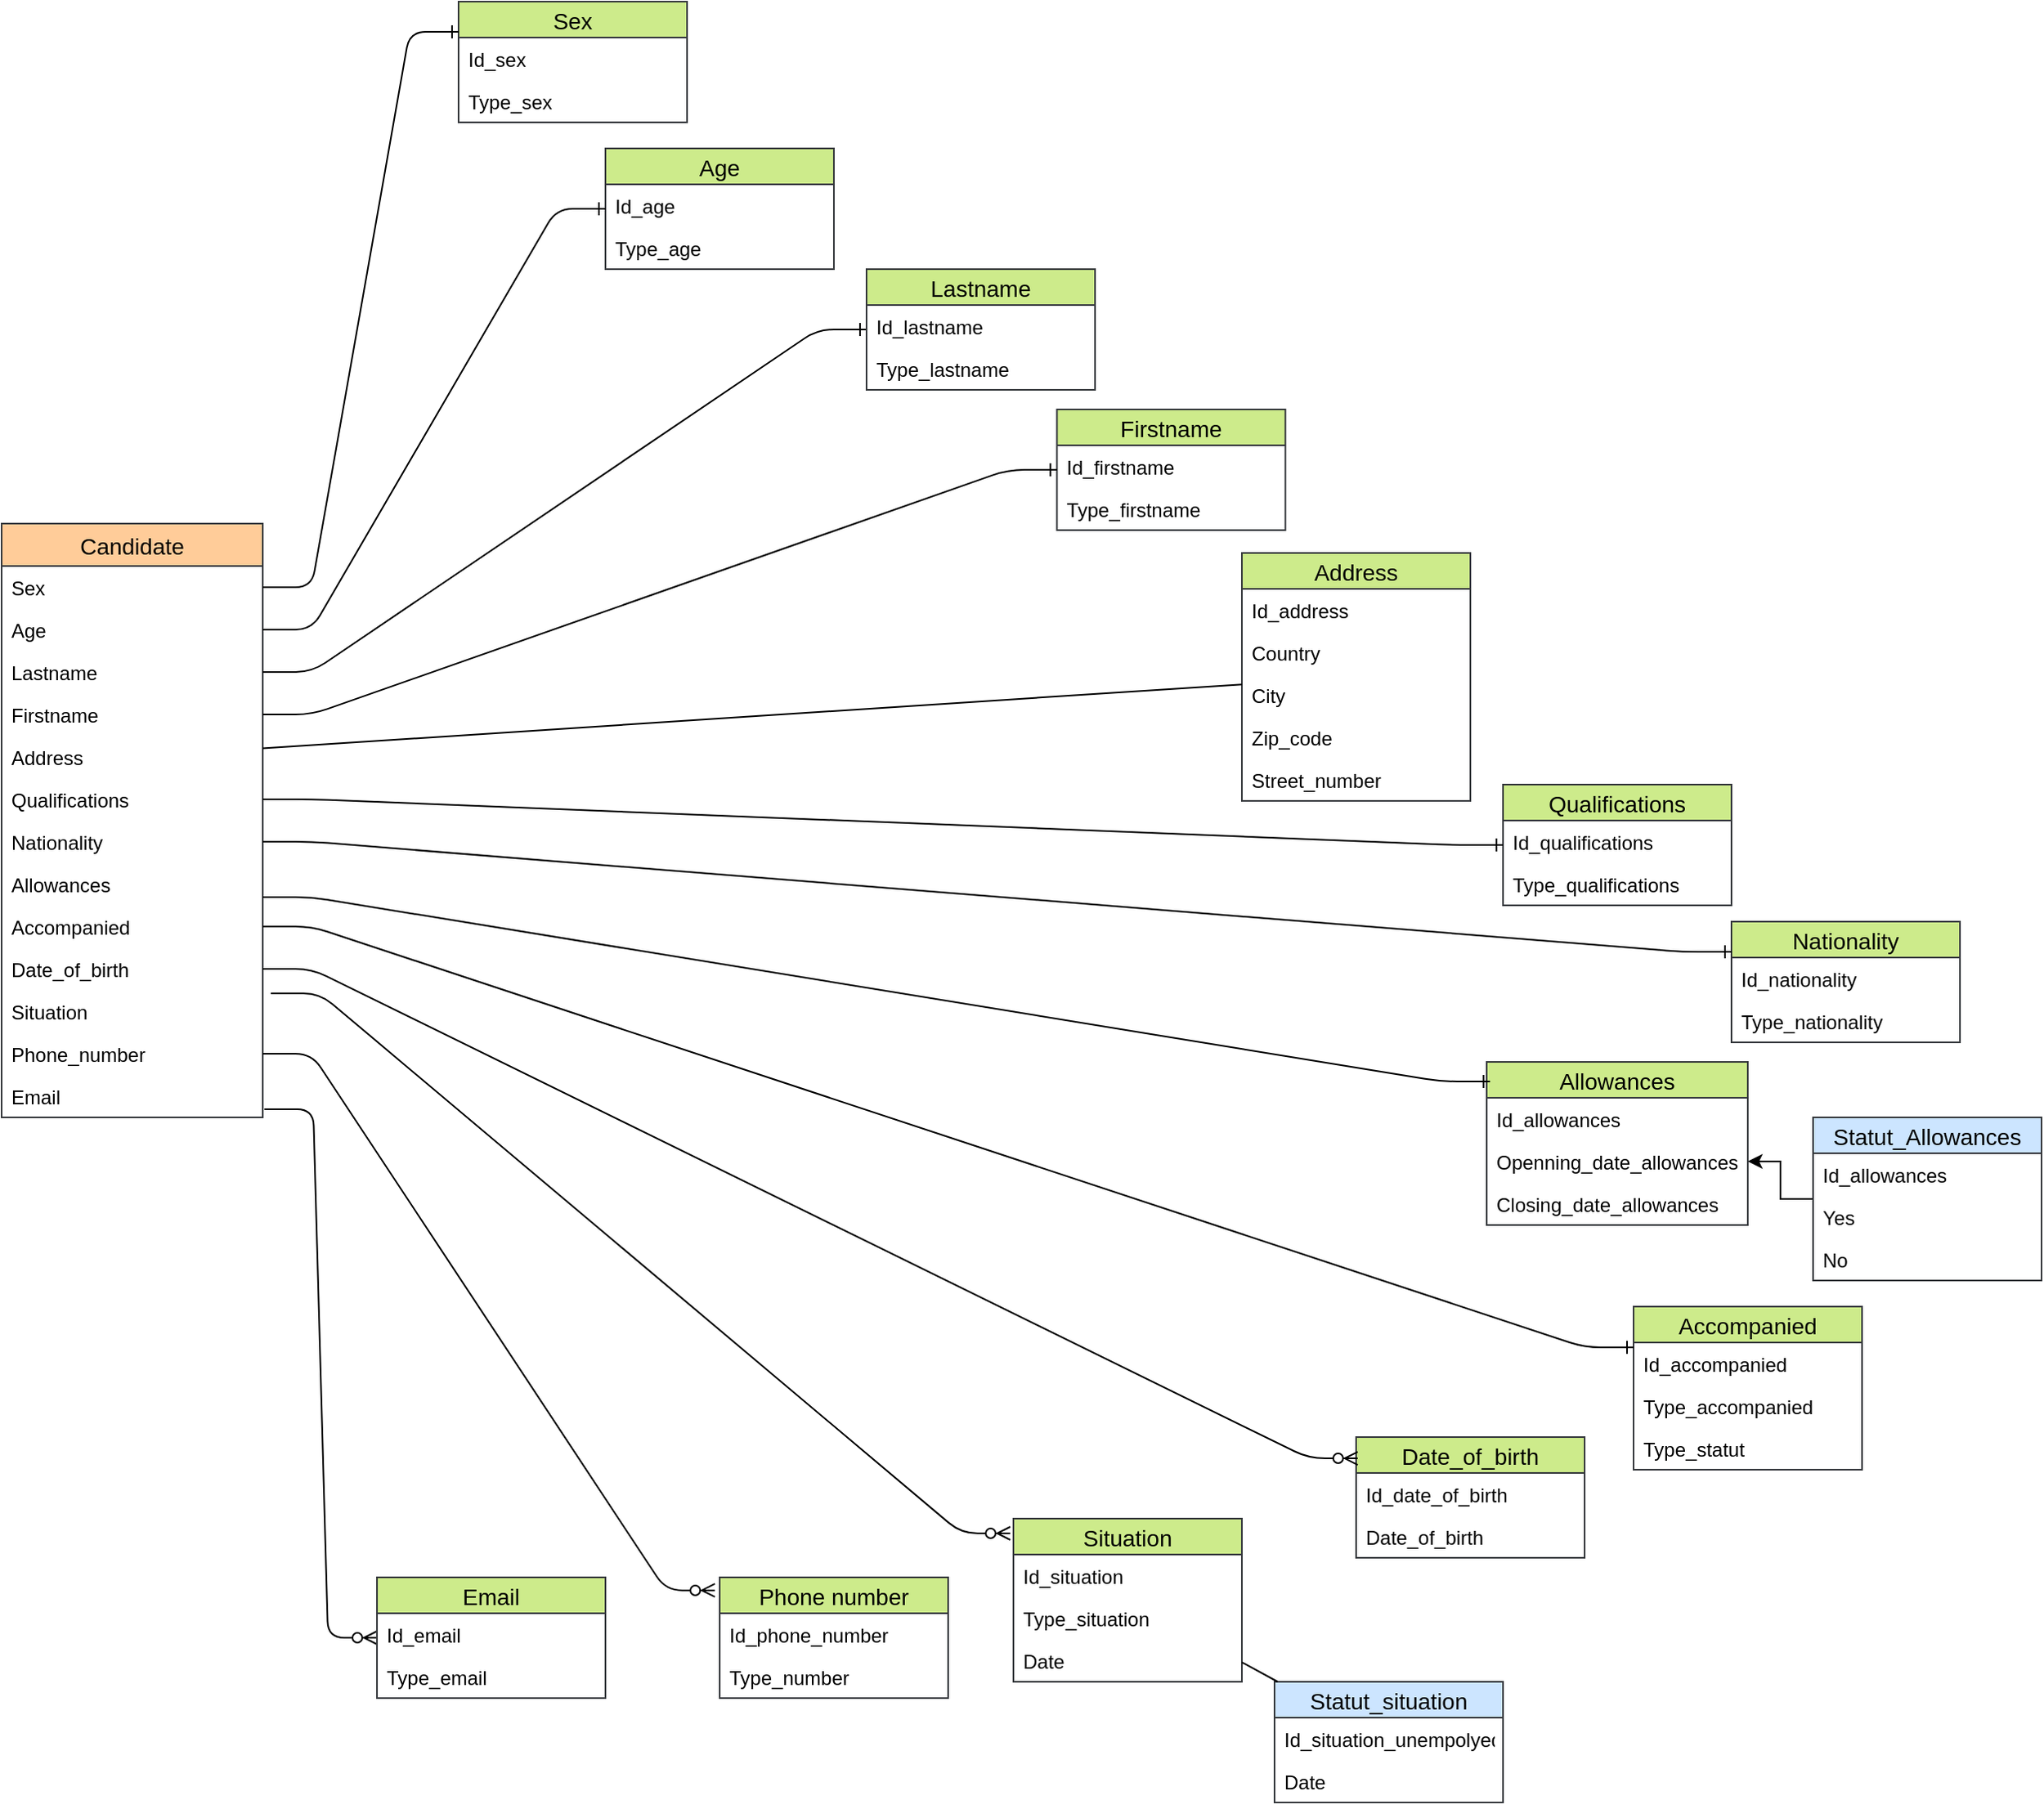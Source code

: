 <mxfile version="12.5.1" type="github">
  <diagram id="f9rgO7tW_Q6X_5ma1GfF" name="Page-1">
    <mxGraphModel dx="1896" dy="2228" grid="1" gridSize="10" guides="1" tooltips="1" connect="1" arrows="1" fold="1" page="1" pageScale="1" pageWidth="827" pageHeight="1169" math="0" shadow="0">
      <root>
        <mxCell id="0"/>
        <mxCell id="1" parent="0"/>
        <mxCell id="xTXywJWbaomLgJAZ1WSN-1" value="Candidate" style="swimlane;fontStyle=0;childLayout=stackLayout;horizontal=1;startSize=26;fillColor=#ffcc99;horizontalStack=0;resizeParent=1;resizeParentMax=0;resizeLast=0;collapsible=1;marginBottom=0;swimlaneFillColor=#ffffff;align=center;fontSize=14;strokeColor=#36393d;" parent="1" vertex="1">
          <mxGeometry x="40" y="40" width="160" height="364" as="geometry"/>
        </mxCell>
        <mxCell id="xTXywJWbaomLgJAZ1WSN-2" value="Sex" style="text;strokeColor=none;fillColor=none;spacingLeft=4;spacingRight=4;overflow=hidden;rotatable=0;points=[[0,0.5],[1,0.5]];portConstraint=eastwest;fontSize=12;" parent="xTXywJWbaomLgJAZ1WSN-1" vertex="1">
          <mxGeometry y="26" width="160" height="26" as="geometry"/>
        </mxCell>
        <mxCell id="xTXywJWbaomLgJAZ1WSN-3" value="Age" style="text;strokeColor=none;fillColor=none;spacingLeft=4;spacingRight=4;overflow=hidden;rotatable=0;points=[[0,0.5],[1,0.5]];portConstraint=eastwest;fontSize=12;" parent="xTXywJWbaomLgJAZ1WSN-1" vertex="1">
          <mxGeometry y="52" width="160" height="26" as="geometry"/>
        </mxCell>
        <mxCell id="xTXywJWbaomLgJAZ1WSN-4" value="Lastname" style="text;strokeColor=none;fillColor=none;spacingLeft=4;spacingRight=4;overflow=hidden;rotatable=0;points=[[0,0.5],[1,0.5]];portConstraint=eastwest;fontSize=12;" parent="xTXywJWbaomLgJAZ1WSN-1" vertex="1">
          <mxGeometry y="78" width="160" height="26" as="geometry"/>
        </mxCell>
        <mxCell id="xTXywJWbaomLgJAZ1WSN-5" value="Firstname" style="text;strokeColor=none;fillColor=none;spacingLeft=4;spacingRight=4;overflow=hidden;rotatable=0;points=[[0,0.5],[1,0.5]];portConstraint=eastwest;fontSize=12;" parent="xTXywJWbaomLgJAZ1WSN-1" vertex="1">
          <mxGeometry y="104" width="160" height="26" as="geometry"/>
        </mxCell>
        <mxCell id="xTXywJWbaomLgJAZ1WSN-6" value="Address" style="text;strokeColor=none;fillColor=none;spacingLeft=4;spacingRight=4;overflow=hidden;rotatable=0;points=[[0,0.5],[1,0.5]];portConstraint=eastwest;fontSize=12;" parent="xTXywJWbaomLgJAZ1WSN-1" vertex="1">
          <mxGeometry y="130" width="160" height="26" as="geometry"/>
        </mxCell>
        <mxCell id="xTXywJWbaomLgJAZ1WSN-7" value="Qualifications" style="text;strokeColor=none;fillColor=none;spacingLeft=4;spacingRight=4;overflow=hidden;rotatable=0;points=[[0,0.5],[1,0.5]];portConstraint=eastwest;fontSize=12;" parent="xTXywJWbaomLgJAZ1WSN-1" vertex="1">
          <mxGeometry y="156" width="160" height="26" as="geometry"/>
        </mxCell>
        <mxCell id="xTXywJWbaomLgJAZ1WSN-8" value="Nationality" style="text;strokeColor=none;fillColor=none;spacingLeft=4;spacingRight=4;overflow=hidden;rotatable=0;points=[[0,0.5],[1,0.5]];portConstraint=eastwest;fontSize=12;" parent="xTXywJWbaomLgJAZ1WSN-1" vertex="1">
          <mxGeometry y="182" width="160" height="26" as="geometry"/>
        </mxCell>
        <mxCell id="xTXywJWbaomLgJAZ1WSN-9" value="Allowances" style="text;strokeColor=none;fillColor=none;spacingLeft=4;spacingRight=4;overflow=hidden;rotatable=0;points=[[0,0.5],[1,0.5]];portConstraint=eastwest;fontSize=12;" parent="xTXywJWbaomLgJAZ1WSN-1" vertex="1">
          <mxGeometry y="208" width="160" height="26" as="geometry"/>
        </mxCell>
        <mxCell id="xTXywJWbaomLgJAZ1WSN-10" value="Accompanied" style="text;strokeColor=none;fillColor=none;spacingLeft=4;spacingRight=4;overflow=hidden;rotatable=0;points=[[0,0.5],[1,0.5]];portConstraint=eastwest;fontSize=12;" parent="xTXywJWbaomLgJAZ1WSN-1" vertex="1">
          <mxGeometry y="234" width="160" height="26" as="geometry"/>
        </mxCell>
        <mxCell id="xTXywJWbaomLgJAZ1WSN-11" value="Date_of_birth" style="text;strokeColor=none;fillColor=none;spacingLeft=4;spacingRight=4;overflow=hidden;rotatable=0;points=[[0,0.5],[1,0.5]];portConstraint=eastwest;fontSize=12;" parent="xTXywJWbaomLgJAZ1WSN-1" vertex="1">
          <mxGeometry y="260" width="160" height="26" as="geometry"/>
        </mxCell>
        <mxCell id="xTXywJWbaomLgJAZ1WSN-120" value="Situation" style="text;strokeColor=none;fillColor=none;spacingLeft=4;spacingRight=4;overflow=hidden;rotatable=0;points=[[0,0.5],[1,0.5]];portConstraint=eastwest;fontSize=12;" parent="xTXywJWbaomLgJAZ1WSN-1" vertex="1">
          <mxGeometry y="286" width="160" height="26" as="geometry"/>
        </mxCell>
        <mxCell id="xTXywJWbaomLgJAZ1WSN-182" value="Phone_number" style="text;strokeColor=none;fillColor=none;spacingLeft=4;spacingRight=4;overflow=hidden;rotatable=0;points=[[0,0.5],[1,0.5]];portConstraint=eastwest;fontSize=12;" parent="xTXywJWbaomLgJAZ1WSN-1" vertex="1">
          <mxGeometry y="312" width="160" height="26" as="geometry"/>
        </mxCell>
        <mxCell id="xTXywJWbaomLgJAZ1WSN-191" value="Email" style="text;strokeColor=none;fillColor=none;spacingLeft=4;spacingRight=4;overflow=hidden;rotatable=0;points=[[0,0.5],[1,0.5]];portConstraint=eastwest;fontSize=12;" parent="xTXywJWbaomLgJAZ1WSN-1" vertex="1">
          <mxGeometry y="338" width="160" height="26" as="geometry"/>
        </mxCell>
        <mxCell id="xTXywJWbaomLgJAZ1WSN-14" value="Sex" style="swimlane;fontStyle=0;childLayout=stackLayout;horizontal=1;startSize=22;fillColor=#cdeb8b;horizontalStack=0;resizeParent=1;resizeParentMax=0;resizeLast=0;collapsible=1;marginBottom=0;swimlaneFillColor=#ffffff;align=center;fontSize=14;strokeColor=#36393d;" parent="1" vertex="1">
          <mxGeometry x="320" y="-280" width="140" height="74" as="geometry"/>
        </mxCell>
        <mxCell id="xTXywJWbaomLgJAZ1WSN-16" value="Id_sex" style="text;strokeColor=none;fillColor=none;spacingLeft=4;spacingRight=4;overflow=hidden;rotatable=0;points=[[0,0.5],[1,0.5]];portConstraint=eastwest;fontSize=12;" parent="xTXywJWbaomLgJAZ1WSN-14" vertex="1">
          <mxGeometry y="22" width="140" height="26" as="geometry"/>
        </mxCell>
        <mxCell id="xTXywJWbaomLgJAZ1WSN-18" value="Type_sex" style="text;strokeColor=none;fillColor=none;spacingLeft=4;spacingRight=4;overflow=hidden;rotatable=0;points=[[0,0.5],[1,0.5]];portConstraint=eastwest;fontSize=12;" parent="xTXywJWbaomLgJAZ1WSN-14" vertex="1">
          <mxGeometry y="48" width="140" height="26" as="geometry"/>
        </mxCell>
        <mxCell id="xTXywJWbaomLgJAZ1WSN-26" value="Accompanied" style="swimlane;fontStyle=0;childLayout=stackLayout;horizontal=1;startSize=22;fillColor=#cdeb8b;horizontalStack=0;resizeParent=1;resizeParentMax=0;resizeLast=0;collapsible=1;marginBottom=0;swimlaneFillColor=#ffffff;align=center;fontSize=14;strokeColor=#36393d;" parent="1" vertex="1">
          <mxGeometry x="1040" y="520" width="140" height="100" as="geometry"/>
        </mxCell>
        <mxCell id="xTXywJWbaomLgJAZ1WSN-27" value="Id_accompanied" style="text;strokeColor=none;fillColor=none;spacingLeft=4;spacingRight=4;overflow=hidden;rotatable=0;points=[[0,0.5],[1,0.5]];portConstraint=eastwest;fontSize=12;" parent="xTXywJWbaomLgJAZ1WSN-26" vertex="1">
          <mxGeometry y="22" width="140" height="26" as="geometry"/>
        </mxCell>
        <mxCell id="xTXywJWbaomLgJAZ1WSN-132" value="Type_accompanied" style="text;strokeColor=none;fillColor=none;spacingLeft=4;spacingRight=4;overflow=hidden;rotatable=0;points=[[0,0.5],[1,0.5]];portConstraint=eastwest;fontSize=12;" parent="xTXywJWbaomLgJAZ1WSN-26" vertex="1">
          <mxGeometry y="48" width="140" height="26" as="geometry"/>
        </mxCell>
        <mxCell id="xTXywJWbaomLgJAZ1WSN-156" value="Type_statut" style="text;strokeColor=none;fillColor=none;spacingLeft=4;spacingRight=4;overflow=hidden;rotatable=0;points=[[0,0.5],[1,0.5]];portConstraint=eastwest;fontSize=12;" parent="xTXywJWbaomLgJAZ1WSN-26" vertex="1">
          <mxGeometry y="74" width="140" height="26" as="geometry"/>
        </mxCell>
        <mxCell id="xTXywJWbaomLgJAZ1WSN-33" value="" style="edgeStyle=entityRelationEdgeStyle;fontSize=12;html=1;endArrow=ERone;endFill=1;entryX=0;entryY=0.25;entryDx=0;entryDy=0;" parent="1" source="xTXywJWbaomLgJAZ1WSN-10" target="xTXywJWbaomLgJAZ1WSN-26" edge="1">
          <mxGeometry width="100" height="100" relative="1" as="geometry">
            <mxPoint x="190" y="511" as="sourcePoint"/>
            <mxPoint x="290" y="411" as="targetPoint"/>
          </mxGeometry>
        </mxCell>
        <mxCell id="xTXywJWbaomLgJAZ1WSN-20" value="" style="edgeStyle=entityRelationEdgeStyle;fontSize=12;html=1;endArrow=ERone;endFill=1;entryX=0;entryY=0.25;entryDx=0;entryDy=0;" parent="1" source="xTXywJWbaomLgJAZ1WSN-2" target="xTXywJWbaomLgJAZ1WSN-14" edge="1">
          <mxGeometry width="100" height="100" relative="1" as="geometry">
            <mxPoint x="170" y="151" as="sourcePoint"/>
            <mxPoint x="270" y="51" as="targetPoint"/>
          </mxGeometry>
        </mxCell>
        <mxCell id="xTXywJWbaomLgJAZ1WSN-43" value="Allowances" style="swimlane;fontStyle=0;childLayout=stackLayout;horizontal=1;startSize=22;fillColor=#cdeb8b;horizontalStack=0;resizeParent=1;resizeParentMax=0;resizeLast=0;collapsible=1;marginBottom=0;swimlaneFillColor=#ffffff;align=center;fontSize=14;strokeColor=#36393d;" parent="1" vertex="1">
          <mxGeometry x="950" y="370" width="160" height="100" as="geometry"/>
        </mxCell>
        <mxCell id="xTXywJWbaomLgJAZ1WSN-44" value="Id_allowances" style="text;strokeColor=none;fillColor=none;spacingLeft=4;spacingRight=4;overflow=hidden;rotatable=0;points=[[0,0.5],[1,0.5]];portConstraint=eastwest;fontSize=12;" parent="xTXywJWbaomLgJAZ1WSN-43" vertex="1">
          <mxGeometry y="22" width="160" height="26" as="geometry"/>
        </mxCell>
        <mxCell id="xTXywJWbaomLgJAZ1WSN-45" value="Openning_date_allowances" style="text;strokeColor=none;fillColor=none;spacingLeft=4;spacingRight=4;overflow=hidden;rotatable=0;points=[[0,0.5],[1,0.5]];portConstraint=eastwest;fontSize=12;" parent="xTXywJWbaomLgJAZ1WSN-43" vertex="1">
          <mxGeometry y="48" width="160" height="26" as="geometry"/>
        </mxCell>
        <mxCell id="xTXywJWbaomLgJAZ1WSN-46" value="Closing_date_allowances" style="text;strokeColor=none;fillColor=none;spacingLeft=4;spacingRight=4;overflow=hidden;rotatable=0;points=[[0,0.5],[1,0.5]];portConstraint=eastwest;fontSize=12;" parent="xTXywJWbaomLgJAZ1WSN-43" vertex="1">
          <mxGeometry y="74" width="160" height="26" as="geometry"/>
        </mxCell>
        <mxCell id="xTXywJWbaomLgJAZ1WSN-47" value="" style="edgeStyle=entityRelationEdgeStyle;fontSize=12;html=1;endArrow=ERone;endFill=1;exitX=1;exitY=0.808;exitDx=0;exitDy=0;exitPerimeter=0;entryX=0.013;entryY=0.12;entryDx=0;entryDy=0;entryPerimeter=0;" parent="1" source="xTXywJWbaomLgJAZ1WSN-9" target="xTXywJWbaomLgJAZ1WSN-43" edge="1">
          <mxGeometry width="100" height="100" relative="1" as="geometry">
            <mxPoint x="190" y="440" as="sourcePoint"/>
            <mxPoint x="290" y="340" as="targetPoint"/>
          </mxGeometry>
        </mxCell>
        <mxCell id="xTXywJWbaomLgJAZ1WSN-52" value="Nationality" style="swimlane;fontStyle=0;childLayout=stackLayout;horizontal=1;startSize=22;fillColor=#cdeb8b;horizontalStack=0;resizeParent=1;resizeParentMax=0;resizeLast=0;collapsible=1;marginBottom=0;swimlaneFillColor=#ffffff;align=center;fontSize=14;strokeColor=#36393d;" parent="1" vertex="1">
          <mxGeometry x="1100" y="284" width="140" height="74" as="geometry"/>
        </mxCell>
        <mxCell id="xTXywJWbaomLgJAZ1WSN-53" value="Id_nationality" style="text;strokeColor=none;fillColor=none;spacingLeft=4;spacingRight=4;overflow=hidden;rotatable=0;points=[[0,0.5],[1,0.5]];portConstraint=eastwest;fontSize=12;" parent="xTXywJWbaomLgJAZ1WSN-52" vertex="1">
          <mxGeometry y="22" width="140" height="26" as="geometry"/>
        </mxCell>
        <mxCell id="xTXywJWbaomLgJAZ1WSN-90" value="Type_nationality" style="text;strokeColor=none;fillColor=none;spacingLeft=4;spacingRight=4;overflow=hidden;rotatable=0;points=[[0,0.5],[1,0.5]];portConstraint=eastwest;fontSize=12;" parent="xTXywJWbaomLgJAZ1WSN-52" vertex="1">
          <mxGeometry y="48" width="140" height="26" as="geometry"/>
        </mxCell>
        <mxCell id="xTXywJWbaomLgJAZ1WSN-56" value="Qualifications" style="swimlane;fontStyle=0;childLayout=stackLayout;horizontal=1;startSize=22;fillColor=#cdeb8b;horizontalStack=0;resizeParent=1;resizeParentMax=0;resizeLast=0;collapsible=1;marginBottom=0;swimlaneFillColor=#ffffff;align=center;fontSize=14;strokeColor=#36393d;" parent="1" vertex="1">
          <mxGeometry x="960" y="200" width="140" height="74" as="geometry"/>
        </mxCell>
        <mxCell id="xTXywJWbaomLgJAZ1WSN-57" value="Id_qualifications" style="text;strokeColor=none;fillColor=none;spacingLeft=4;spacingRight=4;overflow=hidden;rotatable=0;points=[[0,0.5],[1,0.5]];portConstraint=eastwest;fontSize=12;" parent="xTXywJWbaomLgJAZ1WSN-56" vertex="1">
          <mxGeometry y="22" width="140" height="26" as="geometry"/>
        </mxCell>
        <mxCell id="xTXywJWbaomLgJAZ1WSN-91" value="Type_qualifications" style="text;strokeColor=none;fillColor=none;spacingLeft=4;spacingRight=4;overflow=hidden;rotatable=0;points=[[0,0.5],[1,0.5]];portConstraint=eastwest;fontSize=12;" parent="xTXywJWbaomLgJAZ1WSN-56" vertex="1">
          <mxGeometry y="48" width="140" height="26" as="geometry"/>
        </mxCell>
        <mxCell id="xTXywJWbaomLgJAZ1WSN-60" value="Address" style="swimlane;fontStyle=0;childLayout=stackLayout;horizontal=1;startSize=22;fillColor=#cdeb8b;horizontalStack=0;resizeParent=1;resizeParentMax=0;resizeLast=0;collapsible=1;marginBottom=0;swimlaneFillColor=#ffffff;align=center;fontSize=14;strokeColor=#36393d;" parent="1" vertex="1">
          <mxGeometry x="800" y="58" width="140" height="152" as="geometry"/>
        </mxCell>
        <mxCell id="xTXywJWbaomLgJAZ1WSN-61" value="Id_address" style="text;strokeColor=none;fillColor=none;spacingLeft=4;spacingRight=4;overflow=hidden;rotatable=0;points=[[0,0.5],[1,0.5]];portConstraint=eastwest;fontSize=12;" parent="xTXywJWbaomLgJAZ1WSN-60" vertex="1">
          <mxGeometry y="22" width="140" height="26" as="geometry"/>
        </mxCell>
        <mxCell id="xTXywJWbaomLgJAZ1WSN-96" value="Country" style="text;strokeColor=none;fillColor=none;spacingLeft=4;spacingRight=4;overflow=hidden;rotatable=0;points=[[0,0.5],[1,0.5]];portConstraint=eastwest;fontSize=12;" parent="xTXywJWbaomLgJAZ1WSN-60" vertex="1">
          <mxGeometry y="48" width="140" height="26" as="geometry"/>
        </mxCell>
        <mxCell id="xTXywJWbaomLgJAZ1WSN-174" value="City" style="text;strokeColor=none;fillColor=none;spacingLeft=4;spacingRight=4;overflow=hidden;rotatable=0;points=[[0,0.5],[1,0.5]];portConstraint=eastwest;fontSize=12;" parent="xTXywJWbaomLgJAZ1WSN-60" vertex="1">
          <mxGeometry y="74" width="140" height="26" as="geometry"/>
        </mxCell>
        <mxCell id="xTXywJWbaomLgJAZ1WSN-175" value="Zip_code" style="text;strokeColor=none;fillColor=none;spacingLeft=4;spacingRight=4;overflow=hidden;rotatable=0;points=[[0,0.5],[1,0.5]];portConstraint=eastwest;fontSize=12;" parent="xTXywJWbaomLgJAZ1WSN-60" vertex="1">
          <mxGeometry y="100" width="140" height="26" as="geometry"/>
        </mxCell>
        <mxCell id="xTXywJWbaomLgJAZ1WSN-176" value="Street_number" style="text;strokeColor=none;fillColor=none;spacingLeft=4;spacingRight=4;overflow=hidden;rotatable=0;points=[[0,0.5],[1,0.5]];portConstraint=eastwest;fontSize=12;" parent="xTXywJWbaomLgJAZ1WSN-60" vertex="1">
          <mxGeometry y="126" width="140" height="26" as="geometry"/>
        </mxCell>
        <mxCell id="xTXywJWbaomLgJAZ1WSN-65" value="" style="edgeStyle=entityRelationEdgeStyle;fontSize=12;html=1;endArrow=ERone;endFill=1;" parent="1" source="xTXywJWbaomLgJAZ1WSN-7" target="xTXywJWbaomLgJAZ1WSN-56" edge="1">
          <mxGeometry width="100" height="100" relative="1" as="geometry">
            <mxPoint x="370" y="431" as="sourcePoint"/>
            <mxPoint x="470" y="331" as="targetPoint"/>
          </mxGeometry>
        </mxCell>
        <mxCell id="xTXywJWbaomLgJAZ1WSN-64" value="" style="edgeStyle=entityRelationEdgeStyle;fontSize=12;html=1;endArrow=ERone;endFill=1;entryX=0;entryY=0.25;entryDx=0;entryDy=0;" parent="1" source="xTXywJWbaomLgJAZ1WSN-8" target="xTXywJWbaomLgJAZ1WSN-52" edge="1">
          <mxGeometry width="100" height="100" relative="1" as="geometry">
            <mxPoint x="320" y="488" as="sourcePoint"/>
            <mxPoint x="420" y="388" as="targetPoint"/>
          </mxGeometry>
        </mxCell>
        <mxCell id="xTXywJWbaomLgJAZ1WSN-71" value="Age" style="swimlane;fontStyle=0;childLayout=stackLayout;horizontal=1;startSize=22;fillColor=#cdeb8b;horizontalStack=0;resizeParent=1;resizeParentMax=0;resizeLast=0;collapsible=1;marginBottom=0;swimlaneFillColor=#ffffff;align=center;fontSize=14;strokeColor=#36393d;" parent="1" vertex="1">
          <mxGeometry x="410" y="-190" width="140" height="74" as="geometry"/>
        </mxCell>
        <mxCell id="xTXywJWbaomLgJAZ1WSN-72" value="Id_age" style="text;strokeColor=none;fillColor=none;spacingLeft=4;spacingRight=4;overflow=hidden;rotatable=0;points=[[0,0.5],[1,0.5]];portConstraint=eastwest;fontSize=12;" parent="xTXywJWbaomLgJAZ1WSN-71" vertex="1">
          <mxGeometry y="22" width="140" height="26" as="geometry"/>
        </mxCell>
        <mxCell id="xTXywJWbaomLgJAZ1WSN-95" value="Type_age" style="text;strokeColor=none;fillColor=none;spacingLeft=4;spacingRight=4;overflow=hidden;rotatable=0;points=[[0,0.5],[1,0.5]];portConstraint=eastwest;fontSize=12;" parent="xTXywJWbaomLgJAZ1WSN-71" vertex="1">
          <mxGeometry y="48" width="140" height="26" as="geometry"/>
        </mxCell>
        <mxCell id="xTXywJWbaomLgJAZ1WSN-75" value="" style="edgeStyle=entityRelationEdgeStyle;fontSize=12;html=1;endArrow=ERone;endFill=1;" parent="1" source="xTXywJWbaomLgJAZ1WSN-3" target="xTXywJWbaomLgJAZ1WSN-71" edge="1">
          <mxGeometry width="100" height="100" relative="1" as="geometry">
            <mxPoint x="350" y="312" as="sourcePoint"/>
            <mxPoint x="450" y="212" as="targetPoint"/>
          </mxGeometry>
        </mxCell>
        <mxCell id="xTXywJWbaomLgJAZ1WSN-76" value="" style="edgeStyle=entityRelationEdgeStyle;fontSize=12;html=1;endArrow=ERone;endFill=1;" parent="1" source="xTXywJWbaomLgJAZ1WSN-4" target="xTXywJWbaomLgJAZ1WSN-77" edge="1">
          <mxGeometry width="100" height="100" relative="1" as="geometry">
            <mxPoint x="40" y="680" as="sourcePoint"/>
            <mxPoint x="140" y="580" as="targetPoint"/>
          </mxGeometry>
        </mxCell>
        <mxCell id="xTXywJWbaomLgJAZ1WSN-77" value="Lastname" style="swimlane;fontStyle=0;childLayout=stackLayout;horizontal=1;startSize=22;fillColor=#cdeb8b;horizontalStack=0;resizeParent=1;resizeParentMax=0;resizeLast=0;collapsible=1;marginBottom=0;swimlaneFillColor=#ffffff;align=center;fontSize=14;strokeColor=#36393d;" parent="1" vertex="1">
          <mxGeometry x="570" y="-116" width="140" height="74" as="geometry"/>
        </mxCell>
        <mxCell id="xTXywJWbaomLgJAZ1WSN-78" value="Id_lastname" style="text;strokeColor=none;fillColor=none;spacingLeft=4;spacingRight=4;overflow=hidden;rotatable=0;points=[[0,0.5],[1,0.5]];portConstraint=eastwest;fontSize=12;" parent="xTXywJWbaomLgJAZ1WSN-77" vertex="1">
          <mxGeometry y="22" width="140" height="26" as="geometry"/>
        </mxCell>
        <mxCell id="xTXywJWbaomLgJAZ1WSN-98" value="Type_lastname" style="text;strokeColor=none;fillColor=none;spacingLeft=4;spacingRight=4;overflow=hidden;rotatable=0;points=[[0,0.5],[1,0.5]];portConstraint=eastwest;fontSize=12;" parent="xTXywJWbaomLgJAZ1WSN-77" vertex="1">
          <mxGeometry y="48" width="140" height="26" as="geometry"/>
        </mxCell>
        <mxCell id="xTXywJWbaomLgJAZ1WSN-81" value="Firstname" style="swimlane;fontStyle=0;childLayout=stackLayout;horizontal=1;startSize=22;fillColor=#cdeb8b;horizontalStack=0;resizeParent=1;resizeParentMax=0;resizeLast=0;collapsible=1;marginBottom=0;swimlaneFillColor=#ffffff;align=center;fontSize=14;strokeColor=#36393d;" parent="1" vertex="1">
          <mxGeometry x="686.67" y="-30" width="140" height="74" as="geometry"/>
        </mxCell>
        <mxCell id="xTXywJWbaomLgJAZ1WSN-82" value="Id_firstname" style="text;strokeColor=none;fillColor=none;spacingLeft=4;spacingRight=4;overflow=hidden;rotatable=0;points=[[0,0.5],[1,0.5]];portConstraint=eastwest;fontSize=12;" parent="xTXywJWbaomLgJAZ1WSN-81" vertex="1">
          <mxGeometry y="22" width="140" height="26" as="geometry"/>
        </mxCell>
        <mxCell id="xTXywJWbaomLgJAZ1WSN-97" value="Type_firstname" style="text;strokeColor=none;fillColor=none;spacingLeft=4;spacingRight=4;overflow=hidden;rotatable=0;points=[[0,0.5],[1,0.5]];portConstraint=eastwest;fontSize=12;" parent="xTXywJWbaomLgJAZ1WSN-81" vertex="1">
          <mxGeometry y="48" width="140" height="26" as="geometry"/>
        </mxCell>
        <mxCell id="xTXywJWbaomLgJAZ1WSN-85" value="" style="edgeStyle=entityRelationEdgeStyle;fontSize=12;html=1;endArrow=ERone;endFill=1;" parent="1" source="xTXywJWbaomLgJAZ1WSN-5" target="xTXywJWbaomLgJAZ1WSN-81" edge="1">
          <mxGeometry width="100" height="100" relative="1" as="geometry">
            <mxPoint x="330" y="298" as="sourcePoint"/>
            <mxPoint x="430" y="198" as="targetPoint"/>
          </mxGeometry>
        </mxCell>
        <mxCell id="xTXywJWbaomLgJAZ1WSN-86" value="Date_of_birth" style="swimlane;fontStyle=0;childLayout=stackLayout;horizontal=1;startSize=22;fillColor=#cdeb8b;horizontalStack=0;resizeParent=1;resizeParentMax=0;resizeLast=0;collapsible=1;marginBottom=0;swimlaneFillColor=#ffffff;align=center;fontSize=14;strokeColor=#36393d;" parent="1" vertex="1">
          <mxGeometry x="870" y="600" width="140" height="74" as="geometry"/>
        </mxCell>
        <mxCell id="xTXywJWbaomLgJAZ1WSN-87" value="Id_date_of_birth" style="text;strokeColor=none;fillColor=none;spacingLeft=4;spacingRight=4;overflow=hidden;rotatable=0;points=[[0,0.5],[1,0.5]];portConstraint=eastwest;fontSize=12;" parent="xTXywJWbaomLgJAZ1WSN-86" vertex="1">
          <mxGeometry y="22" width="140" height="26" as="geometry"/>
        </mxCell>
        <mxCell id="xTXywJWbaomLgJAZ1WSN-89" value="Date_of_birth" style="text;strokeColor=none;fillColor=none;spacingLeft=4;spacingRight=4;overflow=hidden;rotatable=0;points=[[0,0.5],[1,0.5]];portConstraint=eastwest;fontSize=12;" parent="xTXywJWbaomLgJAZ1WSN-86" vertex="1">
          <mxGeometry y="48" width="140" height="26" as="geometry"/>
        </mxCell>
        <mxCell id="xTXywJWbaomLgJAZ1WSN-127" value="" style="edgeStyle=orthogonalEdgeStyle;rounded=0;orthogonalLoop=1;jettySize=auto;html=1;" parent="1" source="xTXywJWbaomLgJAZ1WSN-113" target="xTXywJWbaomLgJAZ1WSN-45" edge="1">
          <mxGeometry relative="1" as="geometry"/>
        </mxCell>
        <mxCell id="xTXywJWbaomLgJAZ1WSN-113" value="Statut_Allowances" style="swimlane;fontStyle=0;childLayout=stackLayout;horizontal=1;startSize=22;fillColor=#cce5ff;horizontalStack=0;resizeParent=1;resizeParentMax=0;resizeLast=0;collapsible=1;marginBottom=0;swimlaneFillColor=#ffffff;align=center;fontSize=14;strokeColor=#36393d;" parent="1" vertex="1">
          <mxGeometry x="1150" y="404" width="140" height="100" as="geometry"/>
        </mxCell>
        <mxCell id="xTXywJWbaomLgJAZ1WSN-114" value="Id_allowances" style="text;strokeColor=none;fillColor=none;spacingLeft=4;spacingRight=4;overflow=hidden;rotatable=0;points=[[0,0.5],[1,0.5]];portConstraint=eastwest;fontSize=12;" parent="xTXywJWbaomLgJAZ1WSN-113" vertex="1">
          <mxGeometry y="22" width="140" height="26" as="geometry"/>
        </mxCell>
        <mxCell id="xTXywJWbaomLgJAZ1WSN-115" value="Yes" style="text;strokeColor=none;fillColor=none;spacingLeft=4;spacingRight=4;overflow=hidden;rotatable=0;points=[[0,0.5],[1,0.5]];portConstraint=eastwest;fontSize=12;" parent="xTXywJWbaomLgJAZ1WSN-113" vertex="1">
          <mxGeometry y="48" width="140" height="26" as="geometry"/>
        </mxCell>
        <mxCell id="xTXywJWbaomLgJAZ1WSN-116" value="No" style="text;strokeColor=none;fillColor=none;spacingLeft=4;spacingRight=4;overflow=hidden;rotatable=0;points=[[0,0.5],[1,0.5]];portConstraint=eastwest;fontSize=12;" parent="xTXywJWbaomLgJAZ1WSN-113" vertex="1">
          <mxGeometry y="74" width="140" height="26" as="geometry"/>
        </mxCell>
        <mxCell id="xTXywJWbaomLgJAZ1WSN-121" value="Situation" style="swimlane;fontStyle=0;childLayout=stackLayout;horizontal=1;startSize=22;fillColor=#cdeb8b;horizontalStack=0;resizeParent=1;resizeParentMax=0;resizeLast=0;collapsible=1;marginBottom=0;swimlaneFillColor=#ffffff;align=center;fontSize=14;strokeColor=#36393d;" parent="1" vertex="1">
          <mxGeometry x="660" y="650" width="140" height="100" as="geometry"/>
        </mxCell>
        <mxCell id="xTXywJWbaomLgJAZ1WSN-122" value="Id_situation" style="text;strokeColor=none;fillColor=none;spacingLeft=4;spacingRight=4;overflow=hidden;rotatable=0;points=[[0,0.5],[1,0.5]];portConstraint=eastwest;fontSize=12;" parent="xTXywJWbaomLgJAZ1WSN-121" vertex="1">
          <mxGeometry y="22" width="140" height="26" as="geometry"/>
        </mxCell>
        <mxCell id="xTXywJWbaomLgJAZ1WSN-161" value="Type_situation" style="text;strokeColor=none;fillColor=none;spacingLeft=4;spacingRight=4;overflow=hidden;rotatable=0;points=[[0,0.5],[1,0.5]];portConstraint=eastwest;fontSize=12;" parent="xTXywJWbaomLgJAZ1WSN-121" vertex="1">
          <mxGeometry y="48" width="140" height="26" as="geometry"/>
        </mxCell>
        <mxCell id="xTXywJWbaomLgJAZ1WSN-162" value="Date" style="text;strokeColor=none;fillColor=none;spacingLeft=4;spacingRight=4;overflow=hidden;rotatable=0;points=[[0,0.5],[1,0.5]];portConstraint=eastwest;fontSize=12;" parent="xTXywJWbaomLgJAZ1WSN-121" vertex="1">
          <mxGeometry y="74" width="140" height="26" as="geometry"/>
        </mxCell>
        <mxCell id="xTXywJWbaomLgJAZ1WSN-133" value="Statut_situation" style="swimlane;fontStyle=0;childLayout=stackLayout;horizontal=1;startSize=22;fillColor=#cce5ff;horizontalStack=0;resizeParent=1;resizeParentMax=0;resizeLast=0;collapsible=1;marginBottom=0;swimlaneFillColor=#ffffff;align=center;fontSize=14;strokeColor=#36393d;" parent="1" vertex="1">
          <mxGeometry x="820" y="750" width="140" height="74" as="geometry"/>
        </mxCell>
        <mxCell id="xTXywJWbaomLgJAZ1WSN-134" value="Id_situation_unempolyed" style="text;strokeColor=none;fillColor=none;spacingLeft=4;spacingRight=4;overflow=hidden;rotatable=0;points=[[0,0.5],[1,0.5]];portConstraint=eastwest;fontSize=12;" parent="xTXywJWbaomLgJAZ1WSN-133" vertex="1">
          <mxGeometry y="22" width="140" height="26" as="geometry"/>
        </mxCell>
        <mxCell id="xTXywJWbaomLgJAZ1WSN-135" value="Date" style="text;strokeColor=none;fillColor=none;spacingLeft=4;spacingRight=4;overflow=hidden;rotatable=0;points=[[0,0.5],[1,0.5]];portConstraint=eastwest;fontSize=12;" parent="xTXywJWbaomLgJAZ1WSN-133" vertex="1">
          <mxGeometry y="48" width="140" height="26" as="geometry"/>
        </mxCell>
        <mxCell id="xTXywJWbaomLgJAZ1WSN-167" value="" style="endArrow=none;html=1;rounded=0;" parent="1" source="xTXywJWbaomLgJAZ1WSN-121" target="xTXywJWbaomLgJAZ1WSN-133" edge="1">
          <mxGeometry relative="1" as="geometry">
            <mxPoint x="-220" y="590" as="sourcePoint"/>
            <mxPoint x="-60" y="590" as="targetPoint"/>
          </mxGeometry>
        </mxCell>
        <mxCell id="xTXywJWbaomLgJAZ1WSN-178" value="" style="endArrow=none;html=1;rounded=0;" parent="1" source="xTXywJWbaomLgJAZ1WSN-6" target="xTXywJWbaomLgJAZ1WSN-60" edge="1">
          <mxGeometry relative="1" as="geometry">
            <mxPoint x="230" y="190" as="sourcePoint"/>
            <mxPoint x="390" y="190" as="targetPoint"/>
          </mxGeometry>
        </mxCell>
        <mxCell id="xTXywJWbaomLgJAZ1WSN-183" value="Phone number" style="swimlane;fontStyle=0;childLayout=stackLayout;horizontal=1;startSize=22;fillColor=#cdeb8b;horizontalStack=0;resizeParent=1;resizeParentMax=0;resizeLast=0;collapsible=1;marginBottom=0;swimlaneFillColor=#ffffff;align=center;fontSize=14;strokeColor=#36393d;" parent="1" vertex="1">
          <mxGeometry x="480" y="686" width="140" height="74" as="geometry"/>
        </mxCell>
        <mxCell id="xTXywJWbaomLgJAZ1WSN-184" value="Id_phone_number" style="text;strokeColor=none;fillColor=none;spacingLeft=4;spacingRight=4;overflow=hidden;rotatable=0;points=[[0,0.5],[1,0.5]];portConstraint=eastwest;fontSize=12;" parent="xTXywJWbaomLgJAZ1WSN-183" vertex="1">
          <mxGeometry y="22" width="140" height="26" as="geometry"/>
        </mxCell>
        <mxCell id="xTXywJWbaomLgJAZ1WSN-185" value="Type_number" style="text;strokeColor=none;fillColor=none;spacingLeft=4;spacingRight=4;overflow=hidden;rotatable=0;points=[[0,0.5],[1,0.5]];portConstraint=eastwest;fontSize=12;" parent="xTXywJWbaomLgJAZ1WSN-183" vertex="1">
          <mxGeometry y="48" width="140" height="26" as="geometry"/>
        </mxCell>
        <mxCell id="xTXywJWbaomLgJAZ1WSN-188" value="" style="edgeStyle=entityRelationEdgeStyle;fontSize=12;html=1;endArrow=ERzeroToMany;endFill=1;entryX=0.007;entryY=0.176;entryDx=0;entryDy=0;entryPerimeter=0;" parent="1" source="xTXywJWbaomLgJAZ1WSN-11" target="xTXywJWbaomLgJAZ1WSN-86" edge="1">
          <mxGeometry width="100" height="100" relative="1" as="geometry">
            <mxPoint x="670" y="650" as="sourcePoint"/>
            <mxPoint x="1020" y="660" as="targetPoint"/>
          </mxGeometry>
        </mxCell>
        <mxCell id="xTXywJWbaomLgJAZ1WSN-189" value="" style="edgeStyle=entityRelationEdgeStyle;fontSize=12;html=1;endArrow=ERzeroToMany;endFill=1;exitX=1.031;exitY=0.077;exitDx=0;exitDy=0;exitPerimeter=0;entryX=-0.014;entryY=0.09;entryDx=0;entryDy=0;entryPerimeter=0;" parent="1" source="xTXywJWbaomLgJAZ1WSN-120" target="xTXywJWbaomLgJAZ1WSN-121" edge="1">
          <mxGeometry width="100" height="100" relative="1" as="geometry">
            <mxPoint x="310" y="611" as="sourcePoint"/>
            <mxPoint x="410" y="511" as="targetPoint"/>
          </mxGeometry>
        </mxCell>
        <mxCell id="xTXywJWbaomLgJAZ1WSN-190" value="" style="edgeStyle=entityRelationEdgeStyle;fontSize=12;html=1;endArrow=ERzeroToMany;endFill=1;entryX=-0.021;entryY=0.108;entryDx=0;entryDy=0;entryPerimeter=0;" parent="1" source="xTXywJWbaomLgJAZ1WSN-182" target="xTXywJWbaomLgJAZ1WSN-183" edge="1">
          <mxGeometry width="100" height="100" relative="1" as="geometry">
            <mxPoint x="330" y="634" as="sourcePoint"/>
            <mxPoint x="430" y="534" as="targetPoint"/>
          </mxGeometry>
        </mxCell>
        <mxCell id="xTXywJWbaomLgJAZ1WSN-192" value="" style="edgeStyle=entityRelationEdgeStyle;fontSize=12;html=1;endArrow=ERzeroToMany;endFill=1;exitX=1.006;exitY=0.808;exitDx=0;exitDy=0;exitPerimeter=0;" parent="1" source="xTXywJWbaomLgJAZ1WSN-191" target="xTXywJWbaomLgJAZ1WSN-193" edge="1">
          <mxGeometry width="100" height="100" relative="1" as="geometry">
            <mxPoint x="180" y="634" as="sourcePoint"/>
            <mxPoint x="1070" y="950" as="targetPoint"/>
          </mxGeometry>
        </mxCell>
        <mxCell id="xTXywJWbaomLgJAZ1WSN-193" value="Email" style="swimlane;fontStyle=0;childLayout=stackLayout;horizontal=1;startSize=22;fillColor=#cdeb8b;horizontalStack=0;resizeParent=1;resizeParentMax=0;resizeLast=0;collapsible=1;marginBottom=0;swimlaneFillColor=#ffffff;align=center;fontSize=14;strokeColor=#36393d;" parent="1" vertex="1">
          <mxGeometry x="270" y="686" width="140" height="74" as="geometry"/>
        </mxCell>
        <mxCell id="xTXywJWbaomLgJAZ1WSN-194" value="Id_email" style="text;strokeColor=none;fillColor=none;spacingLeft=4;spacingRight=4;overflow=hidden;rotatable=0;points=[[0,0.5],[1,0.5]];portConstraint=eastwest;fontSize=12;" parent="xTXywJWbaomLgJAZ1WSN-193" vertex="1">
          <mxGeometry y="22" width="140" height="26" as="geometry"/>
        </mxCell>
        <mxCell id="xTXywJWbaomLgJAZ1WSN-195" value="Type_email" style="text;strokeColor=none;fillColor=none;spacingLeft=4;spacingRight=4;overflow=hidden;rotatable=0;points=[[0,0.5],[1,0.5]];portConstraint=eastwest;fontSize=12;" parent="xTXywJWbaomLgJAZ1WSN-193" vertex="1">
          <mxGeometry y="48" width="140" height="26" as="geometry"/>
        </mxCell>
      </root>
    </mxGraphModel>
  </diagram>
</mxfile>
